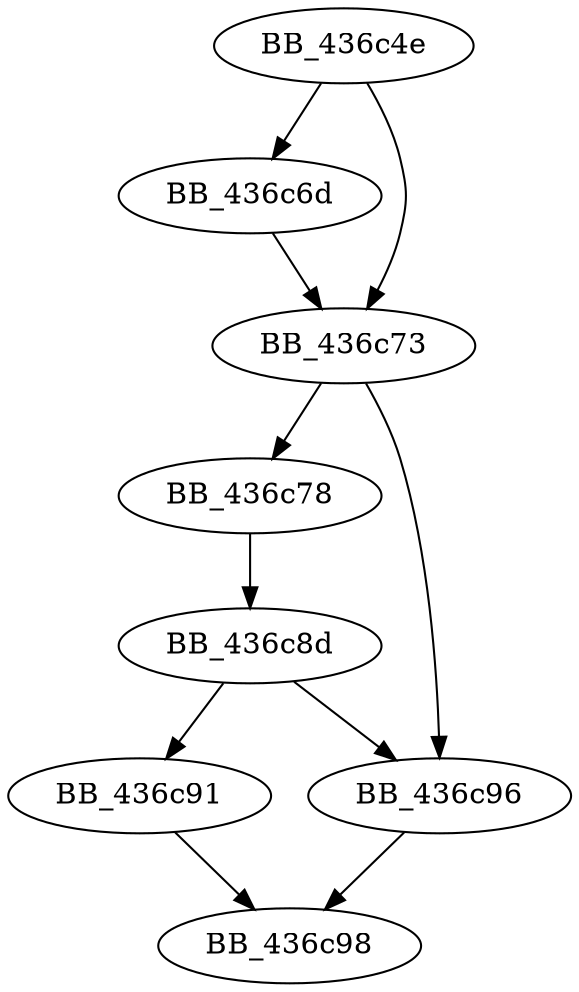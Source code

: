 DiGraph sub_436C4E{
BB_436c4e->BB_436c6d
BB_436c4e->BB_436c73
BB_436c6d->BB_436c73
BB_436c73->BB_436c78
BB_436c73->BB_436c96
BB_436c78->BB_436c8d
BB_436c8d->BB_436c91
BB_436c8d->BB_436c96
BB_436c91->BB_436c98
BB_436c96->BB_436c98
}
